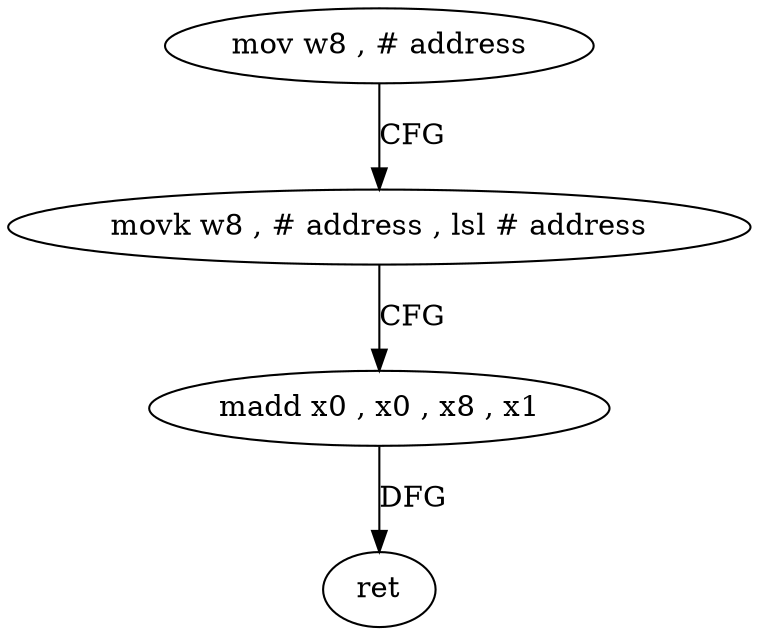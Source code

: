 digraph "func" {
"4218652" [label = "mov w8 , # address" ]
"4218656" [label = "movk w8 , # address , lsl # address" ]
"4218660" [label = "madd x0 , x0 , x8 , x1" ]
"4218664" [label = "ret" ]
"4218652" -> "4218656" [ label = "CFG" ]
"4218656" -> "4218660" [ label = "CFG" ]
"4218660" -> "4218664" [ label = "DFG" ]
}
